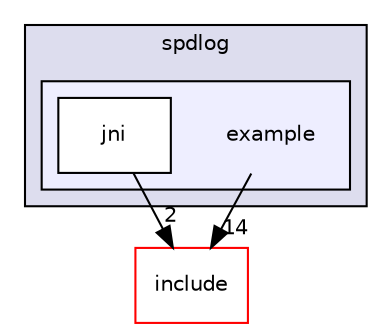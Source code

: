 digraph "C:/Dev/Nigredo/Nigredo/vendor/spdlog/example" {
  compound=true
  node [ fontsize="10", fontname="Helvetica"];
  edge [ labelfontsize="10", labelfontname="Helvetica"];
  subgraph clusterdir_9ad7c6618d2783ce4aa5c894bb3457b1 {
    graph [ bgcolor="#ddddee", pencolor="black", label="spdlog" fontname="Helvetica", fontsize="10", URL="dir_9ad7c6618d2783ce4aa5c894bb3457b1.html"]
  subgraph clusterdir_0acca95a40c253d56c9fd0c2622efd42 {
    graph [ bgcolor="#eeeeff", pencolor="black", label="" URL="dir_0acca95a40c253d56c9fd0c2622efd42.html"];
    dir_0acca95a40c253d56c9fd0c2622efd42 [shape=plaintext label="example"];
    dir_b3e30885afe182925f263522be72913e [shape=box label="jni" color="black" fillcolor="white" style="filled" URL="dir_b3e30885afe182925f263522be72913e.html"];
  }
  }
  dir_7fcfb1c3adf7720378f7a2e986e94e30 [shape=box label="include" fillcolor="white" style="filled" color="red" URL="dir_7fcfb1c3adf7720378f7a2e986e94e30.html"];
  dir_b3e30885afe182925f263522be72913e->dir_7fcfb1c3adf7720378f7a2e986e94e30 [headlabel="2", labeldistance=1.5 headhref="dir_000017_000009.html"];
  dir_0acca95a40c253d56c9fd0c2622efd42->dir_7fcfb1c3adf7720378f7a2e986e94e30 [headlabel="14", labeldistance=1.5 headhref="dir_000015_000009.html"];
}
